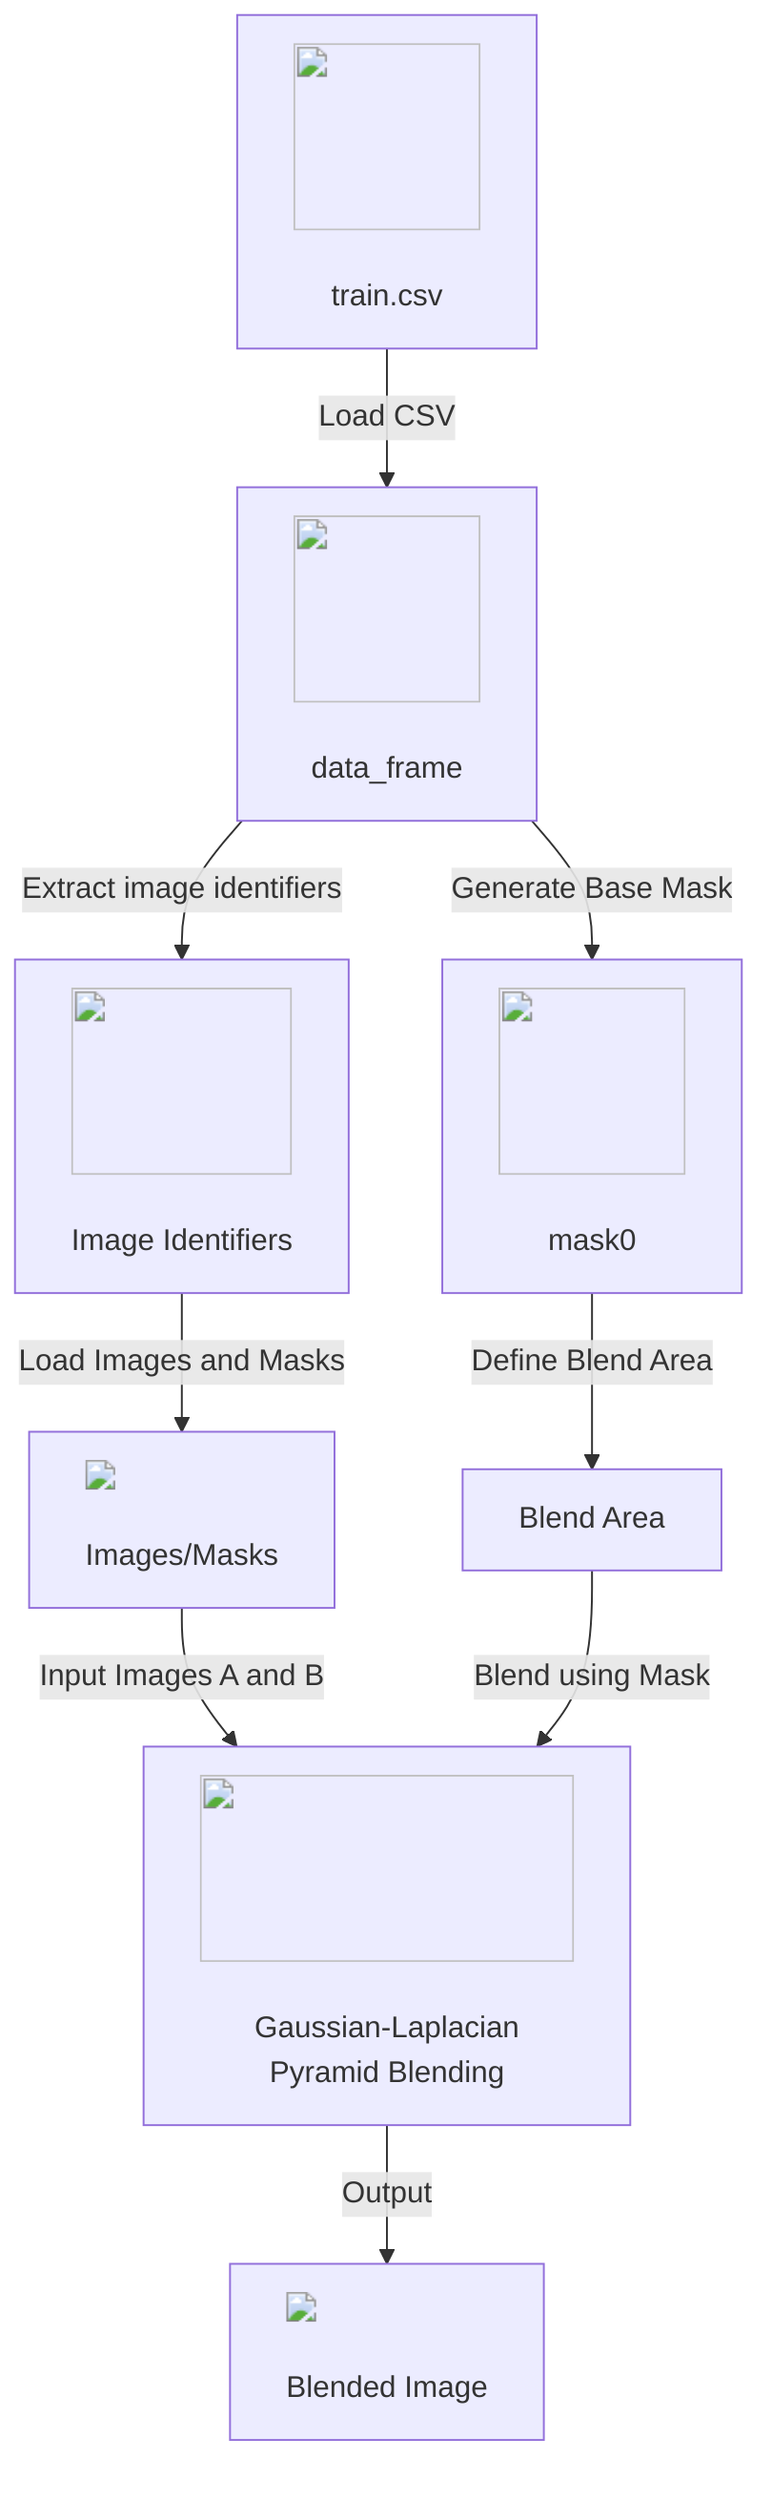 flowchart TD
    %% Node for data source
    A["<img src='file.svg' width=100 height=100/> <br/> train.csv"] --> |"Load CSV"| B["<img src='table.svg' width=100 height=100/> <br/> data_frame"]
    click A href "../input/hubmap-organ-segmentation/train.csv" "description"
    
    %% Node for data_frame variable
    B --> |"Extract image identifiers"| C["<img src='column_split.svg' width=100 height=100/> <br/> Image Identifiers"]
    B --> |"Generate Base Mask"| D["<img src='row_split.svg' width=100 height=100/> <br/> mask0"]
    
    %% Node for image blending process
    C --> |"Load Images and Masks"| E["<img src='scatter_plot_template.svg'/> <br/> Images/Masks"]
    D --> |"Define Blend Area"| F["Blend Area"]
    
    %% Gaussian-Laplacian Pyramid Blending Model
    E --> |"Input Images A and B"| G["<img src='brain.svg' width=100 height=100/> <br/> Gaussian-Laplacian Pyramid Blending"]
    F --> |"Blend using Mask"| G
    
    %% Output of the blending
    G --> |"Output"| H["<img src='lineplot_template.svg'/> <br/> Blended Image"]

    %% Comments explaining nodes
    %% A: Represents the CSV data source being used.
    %% B: Represents the main DataFrame created from the CSV source.
    %% C: Represents extraction of identifiers to load necessary images and masks.
    %% D: Represents the mask creation for blending process - mask0.
    %% E: Represents actual images and masks loaded for blending.
    %% F: Represents setting up the blend area using the mask0.
    %% G: Represents the ML model used for blending - Gaussian-Laplacian Pyramid Blending.
    %% H: Represents the final output of blending process.